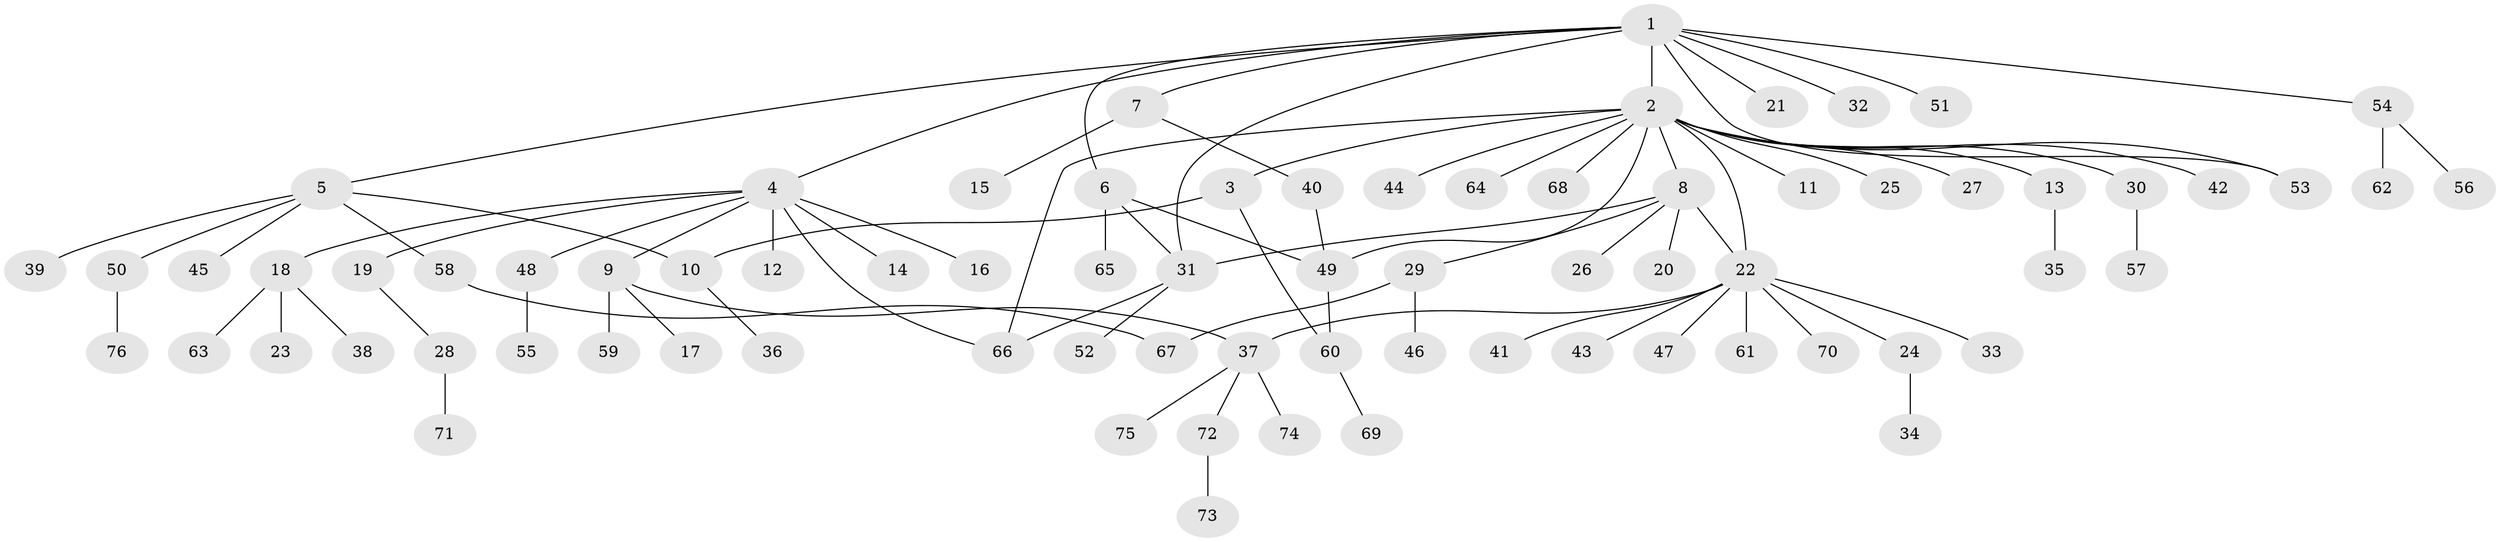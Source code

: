 // coarse degree distribution, {12: 0.02631578947368421, 14: 0.02631578947368421, 3: 0.07894736842105263, 9: 0.05263157894736842, 2: 0.13157894736842105, 1: 0.6578947368421053, 4: 0.02631578947368421}
// Generated by graph-tools (version 1.1) at 2025/18/03/04/25 18:18:17]
// undirected, 76 vertices, 87 edges
graph export_dot {
graph [start="1"]
  node [color=gray90,style=filled];
  1;
  2;
  3;
  4;
  5;
  6;
  7;
  8;
  9;
  10;
  11;
  12;
  13;
  14;
  15;
  16;
  17;
  18;
  19;
  20;
  21;
  22;
  23;
  24;
  25;
  26;
  27;
  28;
  29;
  30;
  31;
  32;
  33;
  34;
  35;
  36;
  37;
  38;
  39;
  40;
  41;
  42;
  43;
  44;
  45;
  46;
  47;
  48;
  49;
  50;
  51;
  52;
  53;
  54;
  55;
  56;
  57;
  58;
  59;
  60;
  61;
  62;
  63;
  64;
  65;
  66;
  67;
  68;
  69;
  70;
  71;
  72;
  73;
  74;
  75;
  76;
  1 -- 2;
  1 -- 4;
  1 -- 5;
  1 -- 6;
  1 -- 7;
  1 -- 21;
  1 -- 31;
  1 -- 32;
  1 -- 51;
  1 -- 53;
  1 -- 54;
  2 -- 3;
  2 -- 8;
  2 -- 11;
  2 -- 13;
  2 -- 22;
  2 -- 25;
  2 -- 27;
  2 -- 30;
  2 -- 42;
  2 -- 44;
  2 -- 49;
  2 -- 53;
  2 -- 64;
  2 -- 66;
  2 -- 68;
  3 -- 10;
  3 -- 60;
  4 -- 9;
  4 -- 12;
  4 -- 14;
  4 -- 16;
  4 -- 18;
  4 -- 19;
  4 -- 48;
  4 -- 66;
  5 -- 10;
  5 -- 39;
  5 -- 45;
  5 -- 50;
  5 -- 58;
  6 -- 31;
  6 -- 49;
  6 -- 65;
  7 -- 15;
  7 -- 40;
  8 -- 20;
  8 -- 22;
  8 -- 26;
  8 -- 29;
  8 -- 31;
  9 -- 17;
  9 -- 37;
  9 -- 59;
  10 -- 36;
  13 -- 35;
  18 -- 23;
  18 -- 38;
  18 -- 63;
  19 -- 28;
  22 -- 24;
  22 -- 33;
  22 -- 37;
  22 -- 41;
  22 -- 43;
  22 -- 47;
  22 -- 61;
  22 -- 70;
  24 -- 34;
  28 -- 71;
  29 -- 46;
  29 -- 67;
  30 -- 57;
  31 -- 52;
  31 -- 66;
  37 -- 72;
  37 -- 74;
  37 -- 75;
  40 -- 49;
  48 -- 55;
  49 -- 60;
  50 -- 76;
  54 -- 56;
  54 -- 62;
  58 -- 67;
  60 -- 69;
  72 -- 73;
}
